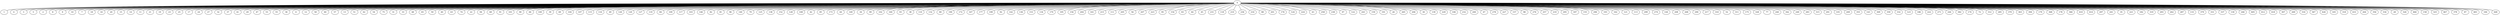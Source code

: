 graph G {
  0 -- 1;
  0 -- 4;
  0 -- 3;
  0 -- 5;
  0 -- 2;
  0 -- 8;
  0 -- 9;
  0 -- 10;
  0 -- 7;
  0 -- 18;
  0 -- 16;
  0 -- 20;
  0 -- 15;
  0 -- 14;
  0 -- 11;
  0 -- 21;
  0 -- 19;
  0 -- 23;
  0 -- 25;
  0 -- 17;
  0 -- 24;
  0 -- 27;
  0 -- 32;
  0 -- 37;
  0 -- 41;
  0 -- 29;
  0 -- 47;
  0 -- 53;
  0 -- 55;
  0 -- 36;
  0 -- 6;
  0 -- 12;
  0 -- 58;
  0 -- 60;
  0 -- 57;
  0 -- 13;
  0 -- 51;
  0 -- 62;
  0 -- 54;
  0 -- 75;
  0 -- 31;
  0 -- 33;
  0 -- 48;
  0 -- 65;
  0 -- 59;
  0 -- 40;
  0 -- 63;
  0 -- 74;
  0 -- 22;
  0 -- 94;
  0 -- 68;
  0 -- 91;
  0 -- 101;
  0 -- 90;
  0 -- 66;
  0 -- 100;
  0 -- 39;
  0 -- 69;
  0 -- 104;
  0 -- 107;
  0 -- 115;
  0 -- 116;
  0 -- 49;
  0 -- 126;
  0 -- 120;
  0 -- 127;
  0 -- 119;
  0 -- 84;
  0 -- 109;
  0 -- 117;
  0 -- 103;
  0 -- 146;
  0 -- 82;
  0 -- 81;
  0 -- 96;
  0 -- 140;
  0 -- 79;
  0 -- 125;
  0 -- 138;
  0 -- 152;
  0 -- 128;
  0 -- 108;
  0 -- 42;
  0 -- 85;
  0 -- 173;
  0 -- 44;
  0 -- 149;
  0 -- 34;
  0 -- 99;
  0 -- 102;
  0 -- 160;
  0 -- 93;
  0 -- 38;
  0 -- 110;
  0 -- 132;
  0 -- 80;
  0 -- 190;
  0 -- 172;
  0 -- 167;
  0 -- 177;
  0 -- 199;
  0 -- 92;
  0 -- 142;
  0 -- 136;
  0 -- 153;
  0 -- 134;
  0 -- 170;
  0 -- 195;
  0 -- 156;
  0 -- 204;
  0 -- 161;
  0 -- 215;
  0 -- 111;
  0 -- 205;
  0 -- 56;
  0 -- 207;
  0 -- 223;
  0 -- 95;
  0 -- 154;
  0 -- 83;
  0 -- 64;
  0 -- 45;
  0 -- 231;
  0 -- 118;
  0 -- 210;
  0 -- 236;
  0 -- 216;
  0 -- 88;
  0 -- 201;
  0 -- 176;
  0 -- 124;
  0 -- 224;
  0 -- 43;
  0 -- 258;
  0 -- 238;
  0 -- 97;
  0 -- 122;
  0 -- 243;
  0 -- 159;
  0 -- 191;
  0 -- 26;
  0 -- 265;
  0 -- 206;
  0 -- 30;
  0 -- 139;
  0 -- 229;
  0 -- 106;
  0 -- 232;
  0 -- 200;
  0 -- 67;
  0 -- 278;
  0 -- 227;
  0 -- 157;
  0 -- 98;
  0 -- 276;
  0 -- 257;
  0 -- 219;
  0 -- 295;
  0 -- 187;
  0 -- 155;
  0 -- 296;
  0 -- 193;
  0 -- 162;
  0 -- 121;
  0 -- 113;
  0 -- 299;
  0 -- 274;
  0 -- 144;
  0 -- 208;
  0 -- 268;
  0 -- 290;
  0 -- 217;
  0 -- 310;
  0 -- 52;
  0 -- 311;
  0 -- 175;
  0 -- 328;
  0 -- 77;
  0 -- 240;
  0 -- 342;
  0 -- 249;
  0 -- 283;
  0 -- 315;
  0 -- 291;
  0 -- 335;
  0 -- 209;
  0 -- 355;
  0 -- 143;
  0 -- 309;
  0 -- 359;
  0 -- 332;
  0 -- 123;
  0 -- 186;
  0 -- 222;
  0 -- 271;
  0 -- 244;
  0 -- 382;
  0 -- 174;
  0 -- 72;
  0 -- 312;
  0 -- 285;
  0 -- 370;
  0 -- 363;
  0 -- 394;
  0 -- 179;
  0 -- 368;
  0 -- 178;
  0 -- 366;
  0 -- 410;
  0 -- 414;
  0 -- 297;
  0 -- 241;
  0 -- 35;
  0 -- 221;
  0 -- 182;
  0 -- 319;
  0 -- 293;
  0 -- 262;
  0 -- 287;
  0 -- 133;
  0 -- 379;
  0 -- 331;
  0 -- 337;
  0 -- 130;
  0 -- 246;
  0 -- 405;
  0 -- 412;
  0 -- 418;
  0 -- 307;
  0 -- 269;
  0 -- 316;
  0 -- 367;
  0 -- 426;
  0 -- 165;
  0 -- 318;
  0 -- 433;
  0 -- 264;
  0 -- 356;
  0 -- 334;
  0 -- 28;
  0 -- 326;
  0 -- 466;
  0 -- 158;
  0 -- 325;
  0 -- 467;
  0 -- 378;
  0 -- 87;
  0 -- 483;
  0 -- 184;
  0 -- 448;
}